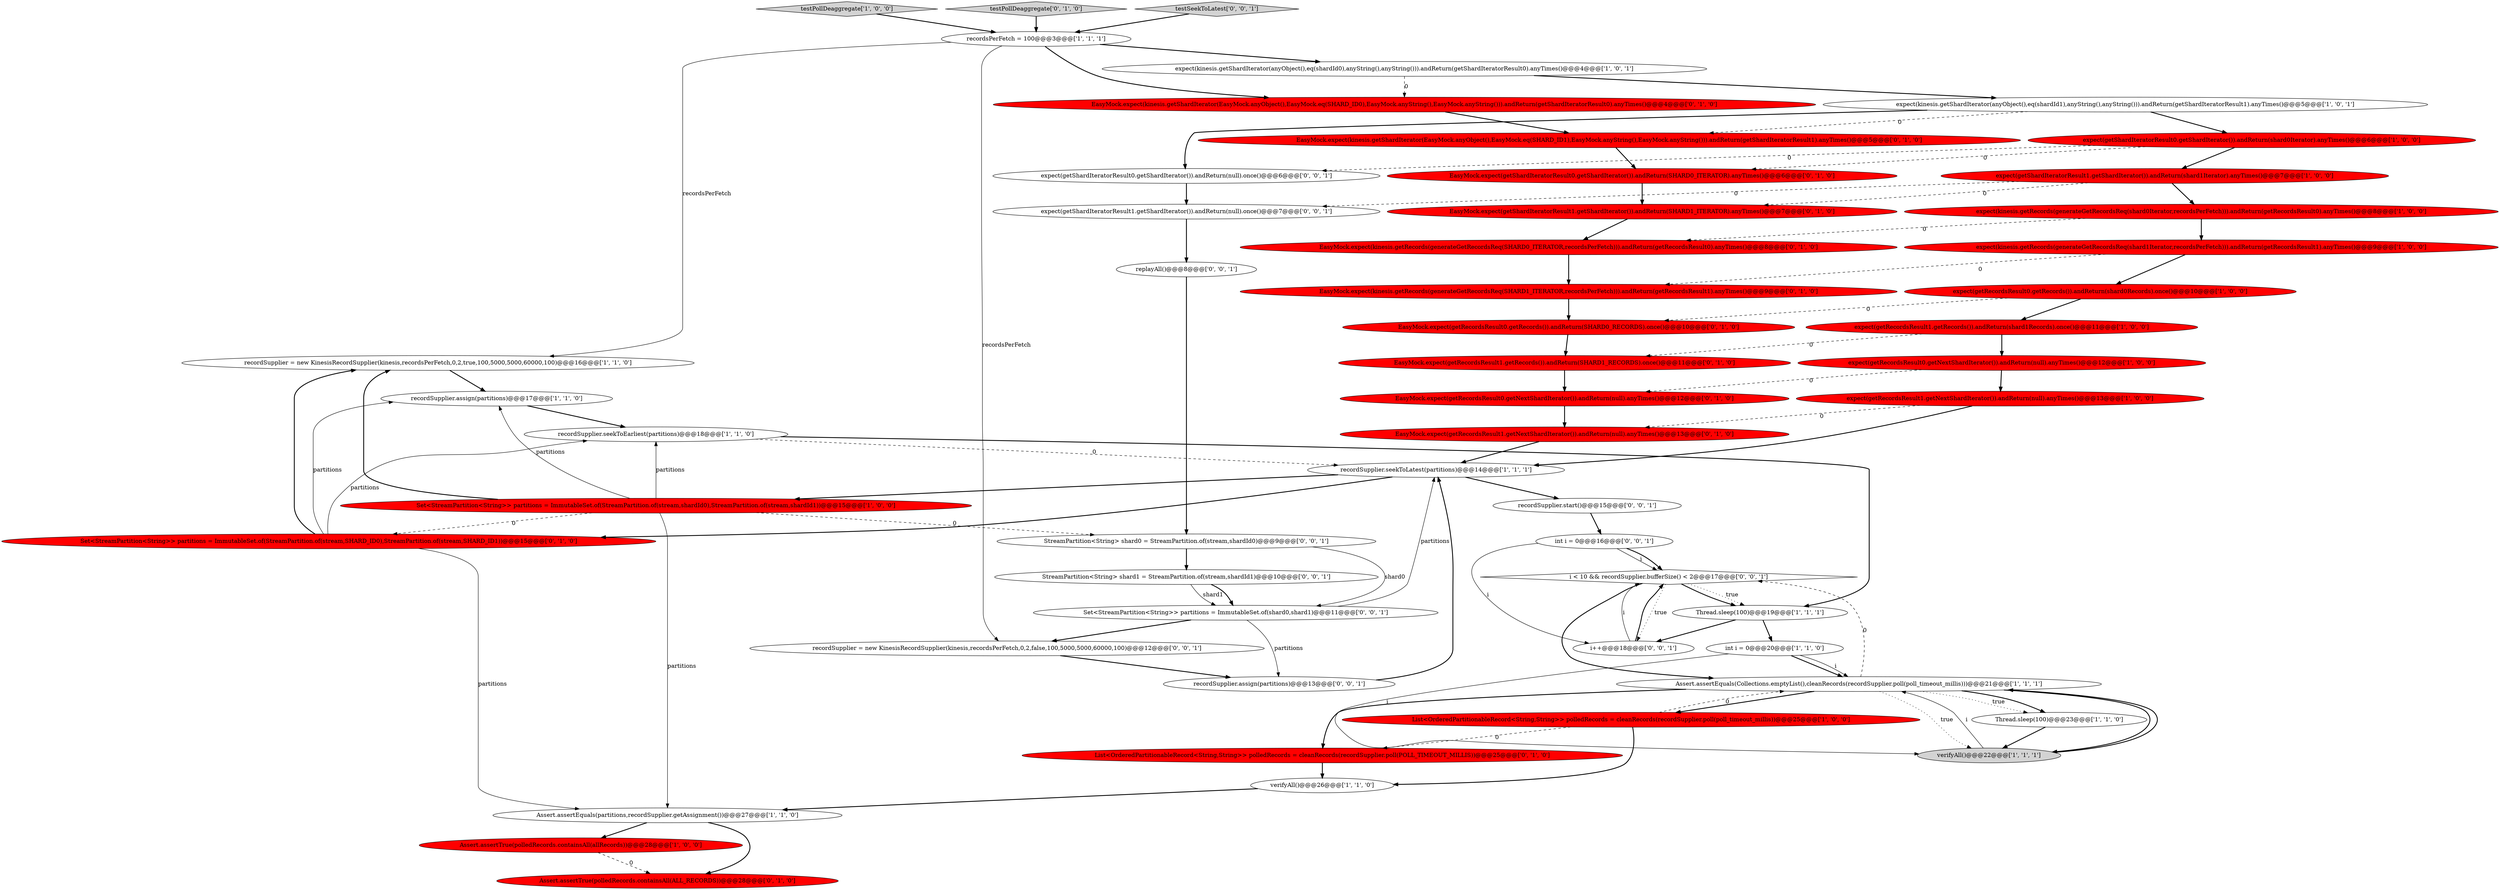 digraph {
13 [style = filled, label = "recordSupplier = new KinesisRecordSupplier(kinesis,recordsPerFetch,0,2,true,100,5000,5000,60000,100)@@@16@@@['1', '1', '0']", fillcolor = white, shape = ellipse image = "AAA0AAABBB1BBB"];
48 [style = filled, label = "expect(getShardIteratorResult1.getShardIterator()).andReturn(null).once()@@@7@@@['0', '0', '1']", fillcolor = white, shape = ellipse image = "AAA0AAABBB3BBB"];
33 [style = filled, label = "EasyMock.expect(getShardIteratorResult1.getShardIterator()).andReturn(SHARD1_ITERATOR).anyTimes()@@@7@@@['0', '1', '0']", fillcolor = red, shape = ellipse image = "AAA1AAABBB2BBB"];
26 [style = filled, label = "EasyMock.expect(getRecordsResult1.getNextShardIterator()).andReturn(null).anyTimes()@@@13@@@['0', '1', '0']", fillcolor = red, shape = ellipse image = "AAA1AAABBB2BBB"];
41 [style = filled, label = "expect(getShardIteratorResult0.getShardIterator()).andReturn(null).once()@@@6@@@['0', '0', '1']", fillcolor = white, shape = ellipse image = "AAA0AAABBB3BBB"];
12 [style = filled, label = "Assert.assertEquals(partitions,recordSupplier.getAssignment())@@@27@@@['1', '1', '0']", fillcolor = white, shape = ellipse image = "AAA0AAABBB1BBB"];
36 [style = filled, label = "EasyMock.expect(getRecordsResult1.getRecords()).andReturn(SHARD1_RECORDS).once()@@@11@@@['0', '1', '0']", fillcolor = red, shape = ellipse image = "AAA1AAABBB2BBB"];
21 [style = filled, label = "expect(kinesis.getShardIterator(anyObject(),eq(shardId1),anyString(),anyString())).andReturn(getShardIteratorResult1).anyTimes()@@@5@@@['1', '0', '1']", fillcolor = white, shape = ellipse image = "AAA0AAABBB1BBB"];
8 [style = filled, label = "int i = 0@@@20@@@['1', '1', '0']", fillcolor = white, shape = ellipse image = "AAA0AAABBB1BBB"];
18 [style = filled, label = "expect(getShardIteratorResult1.getShardIterator()).andReturn(shard1Iterator).anyTimes()@@@7@@@['1', '0', '0']", fillcolor = red, shape = ellipse image = "AAA1AAABBB1BBB"];
10 [style = filled, label = "Assert.assertEquals(Collections.emptyList(),cleanRecords(recordSupplier.poll(poll_timeout_millis)))@@@21@@@['1', '1', '1']", fillcolor = white, shape = ellipse image = "AAA0AAABBB1BBB"];
27 [style = filled, label = "EasyMock.expect(kinesis.getRecords(generateGetRecordsReq(SHARD0_ITERATOR,recordsPerFetch))).andReturn(getRecordsResult0).anyTimes()@@@8@@@['0', '1', '0']", fillcolor = red, shape = ellipse image = "AAA1AAABBB2BBB"];
6 [style = filled, label = "expect(getRecordsResult0.getRecords()).andReturn(shard0Records).once()@@@10@@@['1', '0', '0']", fillcolor = red, shape = ellipse image = "AAA1AAABBB1BBB"];
22 [style = filled, label = "recordSupplier.seekToLatest(partitions)@@@14@@@['1', '1', '1']", fillcolor = white, shape = ellipse image = "AAA0AAABBB1BBB"];
49 [style = filled, label = "Set<StreamPartition<String>> partitions = ImmutableSet.of(shard0,shard1)@@@11@@@['0', '0', '1']", fillcolor = white, shape = ellipse image = "AAA0AAABBB3BBB"];
15 [style = filled, label = "Thread.sleep(100)@@@23@@@['1', '1', '0']", fillcolor = white, shape = ellipse image = "AAA0AAABBB1BBB"];
44 [style = filled, label = "recordSupplier.start()@@@15@@@['0', '0', '1']", fillcolor = white, shape = ellipse image = "AAA0AAABBB3BBB"];
19 [style = filled, label = "expect(kinesis.getRecords(generateGetRecordsReq(shard1Iterator,recordsPerFetch))).andReturn(getRecordsResult1).anyTimes()@@@9@@@['1', '0', '0']", fillcolor = red, shape = ellipse image = "AAA1AAABBB1BBB"];
31 [style = filled, label = "EasyMock.expect(getRecordsResult0.getRecords()).andReturn(SHARD0_RECORDS).once()@@@10@@@['0', '1', '0']", fillcolor = red, shape = ellipse image = "AAA1AAABBB2BBB"];
17 [style = filled, label = "testPollDeaggregate['1', '0', '0']", fillcolor = lightgray, shape = diamond image = "AAA0AAABBB1BBB"];
5 [style = filled, label = "expect(getRecordsResult1.getRecords()).andReturn(shard1Records).once()@@@11@@@['1', '0', '0']", fillcolor = red, shape = ellipse image = "AAA1AAABBB1BBB"];
20 [style = filled, label = "expect(getRecordsResult0.getNextShardIterator()).andReturn(null).anyTimes()@@@12@@@['1', '0', '0']", fillcolor = red, shape = ellipse image = "AAA1AAABBB1BBB"];
11 [style = filled, label = "expect(getRecordsResult1.getNextShardIterator()).andReturn(null).anyTimes()@@@13@@@['1', '0', '0']", fillcolor = red, shape = ellipse image = "AAA1AAABBB1BBB"];
3 [style = filled, label = "recordsPerFetch = 100@@@3@@@['1', '1', '1']", fillcolor = white, shape = ellipse image = "AAA0AAABBB1BBB"];
24 [style = filled, label = "Set<StreamPartition<String>> partitions = ImmutableSet.of(StreamPartition.of(stream,shardId0),StreamPartition.of(stream,shardId1))@@@15@@@['1', '0', '0']", fillcolor = red, shape = ellipse image = "AAA1AAABBB1BBB"];
29 [style = filled, label = "testPollDeaggregate['0', '1', '0']", fillcolor = lightgray, shape = diamond image = "AAA0AAABBB2BBB"];
32 [style = filled, label = "EasyMock.expect(getShardIteratorResult0.getShardIterator()).andReturn(SHARD0_ITERATOR).anyTimes()@@@6@@@['0', '1', '0']", fillcolor = red, shape = ellipse image = "AAA1AAABBB2BBB"];
34 [style = filled, label = "EasyMock.expect(kinesis.getRecords(generateGetRecordsReq(SHARD1_ITERATOR,recordsPerFetch))).andReturn(getRecordsResult1).anyTimes()@@@9@@@['0', '1', '0']", fillcolor = red, shape = ellipse image = "AAA1AAABBB2BBB"];
42 [style = filled, label = "replayAll()@@@8@@@['0', '0', '1']", fillcolor = white, shape = ellipse image = "AAA0AAABBB3BBB"];
7 [style = filled, label = "Assert.assertTrue(polledRecords.containsAll(allRecords))@@@28@@@['1', '0', '0']", fillcolor = red, shape = ellipse image = "AAA1AAABBB1BBB"];
35 [style = filled, label = "EasyMock.expect(kinesis.getShardIterator(EasyMock.anyObject(),EasyMock.eq(SHARD_ID0),EasyMock.anyString(),EasyMock.anyString())).andReturn(getShardIteratorResult0).anyTimes()@@@4@@@['0', '1', '0']", fillcolor = red, shape = ellipse image = "AAA1AAABBB2BBB"];
50 [style = filled, label = "recordSupplier = new KinesisRecordSupplier(kinesis,recordsPerFetch,0,2,false,100,5000,5000,60000,100)@@@12@@@['0', '0', '1']", fillcolor = white, shape = ellipse image = "AAA0AAABBB3BBB"];
0 [style = filled, label = "verifyAll()@@@22@@@['1', '1', '1']", fillcolor = lightgray, shape = ellipse image = "AAA0AAABBB1BBB"];
1 [style = filled, label = "recordSupplier.assign(partitions)@@@17@@@['1', '1', '0']", fillcolor = white, shape = ellipse image = "AAA0AAABBB1BBB"];
51 [style = filled, label = "testSeekToLatest['0', '0', '1']", fillcolor = lightgray, shape = diamond image = "AAA0AAABBB3BBB"];
30 [style = filled, label = "List<OrderedPartitionableRecord<String,String>> polledRecords = cleanRecords(recordSupplier.poll(POLL_TIMEOUT_MILLIS))@@@25@@@['0', '1', '0']", fillcolor = red, shape = ellipse image = "AAA1AAABBB2BBB"];
14 [style = filled, label = "expect(kinesis.getRecords(generateGetRecordsReq(shard0Iterator,recordsPerFetch))).andReturn(getRecordsResult0).anyTimes()@@@8@@@['1', '0', '0']", fillcolor = red, shape = ellipse image = "AAA1AAABBB1BBB"];
43 [style = filled, label = "StreamPartition<String> shard1 = StreamPartition.of(stream,shardId1)@@@10@@@['0', '0', '1']", fillcolor = white, shape = ellipse image = "AAA0AAABBB3BBB"];
16 [style = filled, label = "Thread.sleep(100)@@@19@@@['1', '1', '1']", fillcolor = white, shape = ellipse image = "AAA0AAABBB1BBB"];
9 [style = filled, label = "List<OrderedPartitionableRecord<String,String>> polledRecords = cleanRecords(recordSupplier.poll(poll_timeout_millis))@@@25@@@['1', '0', '0']", fillcolor = red, shape = ellipse image = "AAA1AAABBB1BBB"];
52 [style = filled, label = "recordSupplier.assign(partitions)@@@13@@@['0', '0', '1']", fillcolor = white, shape = ellipse image = "AAA0AAABBB3BBB"];
4 [style = filled, label = "expect(kinesis.getShardIterator(anyObject(),eq(shardId0),anyString(),anyString())).andReturn(getShardIteratorResult0).anyTimes()@@@4@@@['1', '0', '1']", fillcolor = white, shape = ellipse image = "AAA0AAABBB1BBB"];
40 [style = filled, label = "int i = 0@@@16@@@['0', '0', '1']", fillcolor = white, shape = ellipse image = "AAA0AAABBB3BBB"];
2 [style = filled, label = "expect(getShardIteratorResult0.getShardIterator()).andReturn(shard0Iterator).anyTimes()@@@6@@@['1', '0', '0']", fillcolor = red, shape = ellipse image = "AAA1AAABBB1BBB"];
39 [style = filled, label = "EasyMock.expect(kinesis.getShardIterator(EasyMock.anyObject(),EasyMock.eq(SHARD_ID1),EasyMock.anyString(),EasyMock.anyString())).andReturn(getShardIteratorResult1).anyTimes()@@@5@@@['0', '1', '0']", fillcolor = red, shape = ellipse image = "AAA1AAABBB2BBB"];
37 [style = filled, label = "Set<StreamPartition<String>> partitions = ImmutableSet.of(StreamPartition.of(stream,SHARD_ID0),StreamPartition.of(stream,SHARD_ID1))@@@15@@@['0', '1', '0']", fillcolor = red, shape = ellipse image = "AAA1AAABBB2BBB"];
25 [style = filled, label = "verifyAll()@@@26@@@['1', '1', '0']", fillcolor = white, shape = ellipse image = "AAA0AAABBB1BBB"];
38 [style = filled, label = "Assert.assertTrue(polledRecords.containsAll(ALL_RECORDS))@@@28@@@['0', '1', '0']", fillcolor = red, shape = ellipse image = "AAA1AAABBB2BBB"];
45 [style = filled, label = "i < 10 && recordSupplier.bufferSize() < 2@@@17@@@['0', '0', '1']", fillcolor = white, shape = diamond image = "AAA0AAABBB3BBB"];
28 [style = filled, label = "EasyMock.expect(getRecordsResult0.getNextShardIterator()).andReturn(null).anyTimes()@@@12@@@['0', '1', '0']", fillcolor = red, shape = ellipse image = "AAA1AAABBB2BBB"];
46 [style = filled, label = "i++@@@18@@@['0', '0', '1']", fillcolor = white, shape = ellipse image = "AAA0AAABBB3BBB"];
47 [style = filled, label = "StreamPartition<String> shard0 = StreamPartition.of(stream,shardId0)@@@9@@@['0', '0', '1']", fillcolor = white, shape = ellipse image = "AAA0AAABBB3BBB"];
23 [style = filled, label = "recordSupplier.seekToEarliest(partitions)@@@18@@@['1', '1', '0']", fillcolor = white, shape = ellipse image = "AAA0AAABBB1BBB"];
8->10 [style = bold, label=""];
24->1 [style = solid, label="partitions"];
5->20 [style = bold, label=""];
22->37 [style = bold, label=""];
2->32 [style = dashed, label="0"];
36->28 [style = bold, label=""];
3->4 [style = bold, label=""];
12->7 [style = bold, label=""];
13->1 [style = bold, label=""];
1->23 [style = bold, label=""];
26->22 [style = bold, label=""];
21->2 [style = bold, label=""];
3->35 [style = bold, label=""];
41->48 [style = bold, label=""];
19->34 [style = dashed, label="0"];
12->38 [style = bold, label=""];
15->0 [style = bold, label=""];
37->12 [style = solid, label="partitions"];
2->41 [style = dashed, label="0"];
24->47 [style = dashed, label="0"];
23->22 [style = dashed, label="0"];
46->45 [style = solid, label="i"];
3->50 [style = solid, label="recordsPerFetch"];
9->30 [style = dashed, label="0"];
45->10 [style = bold, label=""];
18->33 [style = dashed, label="0"];
37->23 [style = solid, label="partitions"];
21->41 [style = bold, label=""];
4->21 [style = bold, label=""];
2->18 [style = bold, label=""];
34->31 [style = bold, label=""];
6->31 [style = dashed, label="0"];
47->43 [style = bold, label=""];
19->6 [style = bold, label=""];
33->27 [style = bold, label=""];
49->52 [style = solid, label="partitions"];
40->45 [style = solid, label="i"];
7->38 [style = dashed, label="0"];
10->0 [style = bold, label=""];
10->0 [style = dotted, label="true"];
37->13 [style = bold, label=""];
24->23 [style = solid, label="partitions"];
10->45 [style = dashed, label="0"];
4->35 [style = dashed, label="0"];
22->44 [style = bold, label=""];
24->13 [style = bold, label=""];
16->8 [style = bold, label=""];
45->46 [style = dotted, label="true"];
40->46 [style = solid, label="i"];
11->26 [style = dashed, label="0"];
35->39 [style = bold, label=""];
42->47 [style = bold, label=""];
31->36 [style = bold, label=""];
14->19 [style = bold, label=""];
28->26 [style = bold, label=""];
45->16 [style = bold, label=""];
18->48 [style = dashed, label="0"];
52->22 [style = bold, label=""];
32->33 [style = bold, label=""];
49->50 [style = bold, label=""];
21->39 [style = dashed, label="0"];
0->10 [style = solid, label="i"];
6->5 [style = bold, label=""];
24->37 [style = dashed, label="0"];
27->34 [style = bold, label=""];
39->32 [style = bold, label=""];
8->10 [style = solid, label="i"];
11->22 [style = bold, label=""];
17->3 [style = bold, label=""];
24->12 [style = solid, label="partitions"];
47->49 [style = solid, label="shard0"];
10->9 [style = bold, label=""];
10->30 [style = bold, label=""];
20->11 [style = bold, label=""];
3->13 [style = solid, label="recordsPerFetch"];
16->46 [style = bold, label=""];
23->16 [style = bold, label=""];
8->0 [style = solid, label="i"];
9->10 [style = dashed, label="0"];
10->15 [style = bold, label=""];
29->3 [style = bold, label=""];
20->28 [style = dashed, label="0"];
44->40 [style = bold, label=""];
30->25 [style = bold, label=""];
48->42 [style = bold, label=""];
5->36 [style = dashed, label="0"];
14->27 [style = dashed, label="0"];
50->52 [style = bold, label=""];
10->15 [style = dotted, label="true"];
51->3 [style = bold, label=""];
0->10 [style = bold, label=""];
49->22 [style = solid, label="partitions"];
25->12 [style = bold, label=""];
9->25 [style = bold, label=""];
45->16 [style = dotted, label="true"];
37->1 [style = solid, label="partitions"];
43->49 [style = solid, label="shard1"];
46->45 [style = bold, label=""];
43->49 [style = bold, label=""];
40->45 [style = bold, label=""];
22->24 [style = bold, label=""];
18->14 [style = bold, label=""];
}
